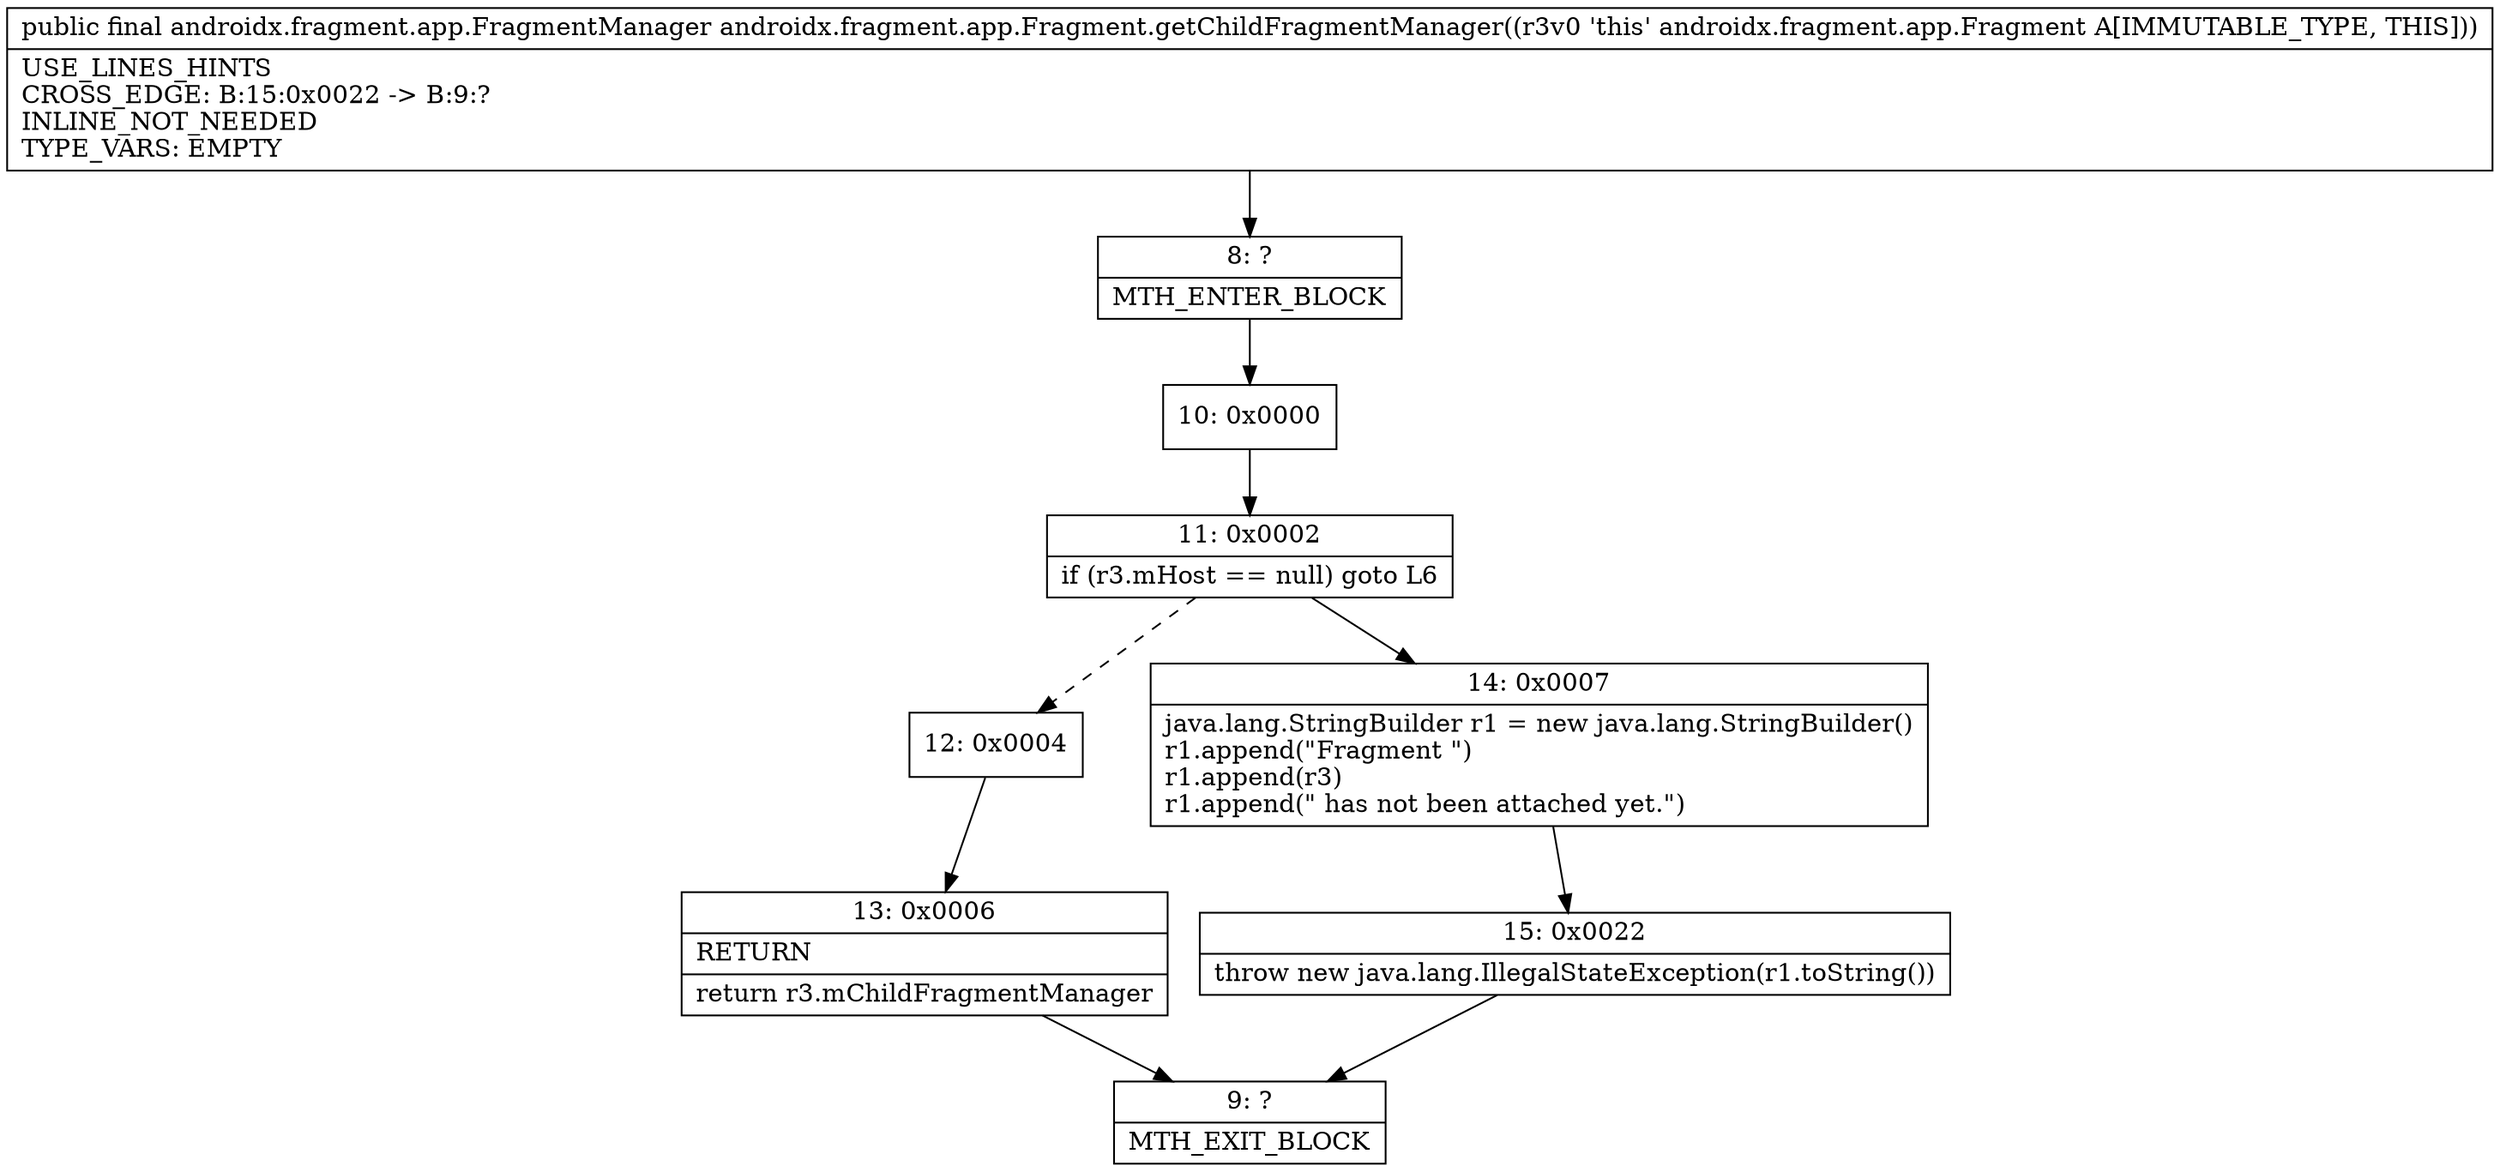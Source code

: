 digraph "CFG forandroidx.fragment.app.Fragment.getChildFragmentManager()Landroidx\/fragment\/app\/FragmentManager;" {
Node_8 [shape=record,label="{8\:\ ?|MTH_ENTER_BLOCK\l}"];
Node_10 [shape=record,label="{10\:\ 0x0000}"];
Node_11 [shape=record,label="{11\:\ 0x0002|if (r3.mHost == null) goto L6\l}"];
Node_12 [shape=record,label="{12\:\ 0x0004}"];
Node_13 [shape=record,label="{13\:\ 0x0006|RETURN\l|return r3.mChildFragmentManager\l}"];
Node_9 [shape=record,label="{9\:\ ?|MTH_EXIT_BLOCK\l}"];
Node_14 [shape=record,label="{14\:\ 0x0007|java.lang.StringBuilder r1 = new java.lang.StringBuilder()\lr1.append(\"Fragment \")\lr1.append(r3)\lr1.append(\" has not been attached yet.\")\l}"];
Node_15 [shape=record,label="{15\:\ 0x0022|throw new java.lang.IllegalStateException(r1.toString())\l}"];
MethodNode[shape=record,label="{public final androidx.fragment.app.FragmentManager androidx.fragment.app.Fragment.getChildFragmentManager((r3v0 'this' androidx.fragment.app.Fragment A[IMMUTABLE_TYPE, THIS]))  | USE_LINES_HINTS\lCROSS_EDGE: B:15:0x0022 \-\> B:9:?\lINLINE_NOT_NEEDED\lTYPE_VARS: EMPTY\l}"];
MethodNode -> Node_8;Node_8 -> Node_10;
Node_10 -> Node_11;
Node_11 -> Node_12[style=dashed];
Node_11 -> Node_14;
Node_12 -> Node_13;
Node_13 -> Node_9;
Node_14 -> Node_15;
Node_15 -> Node_9;
}

